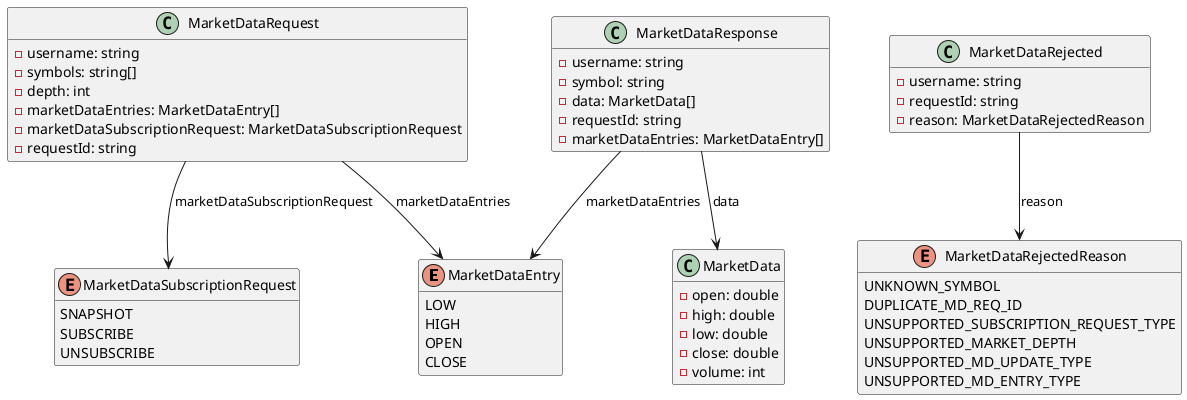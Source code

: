 @startuml market_data

hide empty members

  enum MarketDataEntry {
    LOW
    HIGH
    OPEN
    CLOSE
  }

  enum MarketDataRejectedReason {
    UNKNOWN_SYMBOL
    DUPLICATE_MD_REQ_ID
    UNSUPPORTED_SUBSCRIPTION_REQUEST_TYPE
    UNSUPPORTED_MARKET_DEPTH
    UNSUPPORTED_MD_UPDATE_TYPE
    UNSUPPORTED_MD_ENTRY_TYPE
  }

  enum MarketDataSubscriptionRequest {
    SNAPSHOT
    SUBSCRIBE
    UNSUBSCRIBE
  }

  class MarketDataRejected {
    - username: string
    - requestId: string
    - reason: MarketDataRejectedReason
  }

  class MarketDataRequest {
    - username: string
    - symbols: string[]
    - depth: int
    - marketDataEntries: MarketDataEntry[]
    - marketDataSubscriptionRequest: MarketDataSubscriptionRequest
    - requestId: string
  }

  class MarketDataResponse {
    - username: string
    - symbol: string
    - data: MarketData[]
    - requestId: string
    - marketDataEntries: MarketDataEntry[]
  }

  class MarketData {
    - open: double
    - high: double
    - low: double
    - close: double
    - volume: int
  }


  MarketDataRejected --> MarketDataRejectedReason: reason

  MarketDataRequest --> MarketDataEntry: marketDataEntries
  MarketDataRequest --> MarketDataSubscriptionRequest: marketDataSubscriptionRequest
  MarketDataResponse --> MarketData: data
  MarketDataResponse --> MarketDataEntry: marketDataEntries


@enduml
